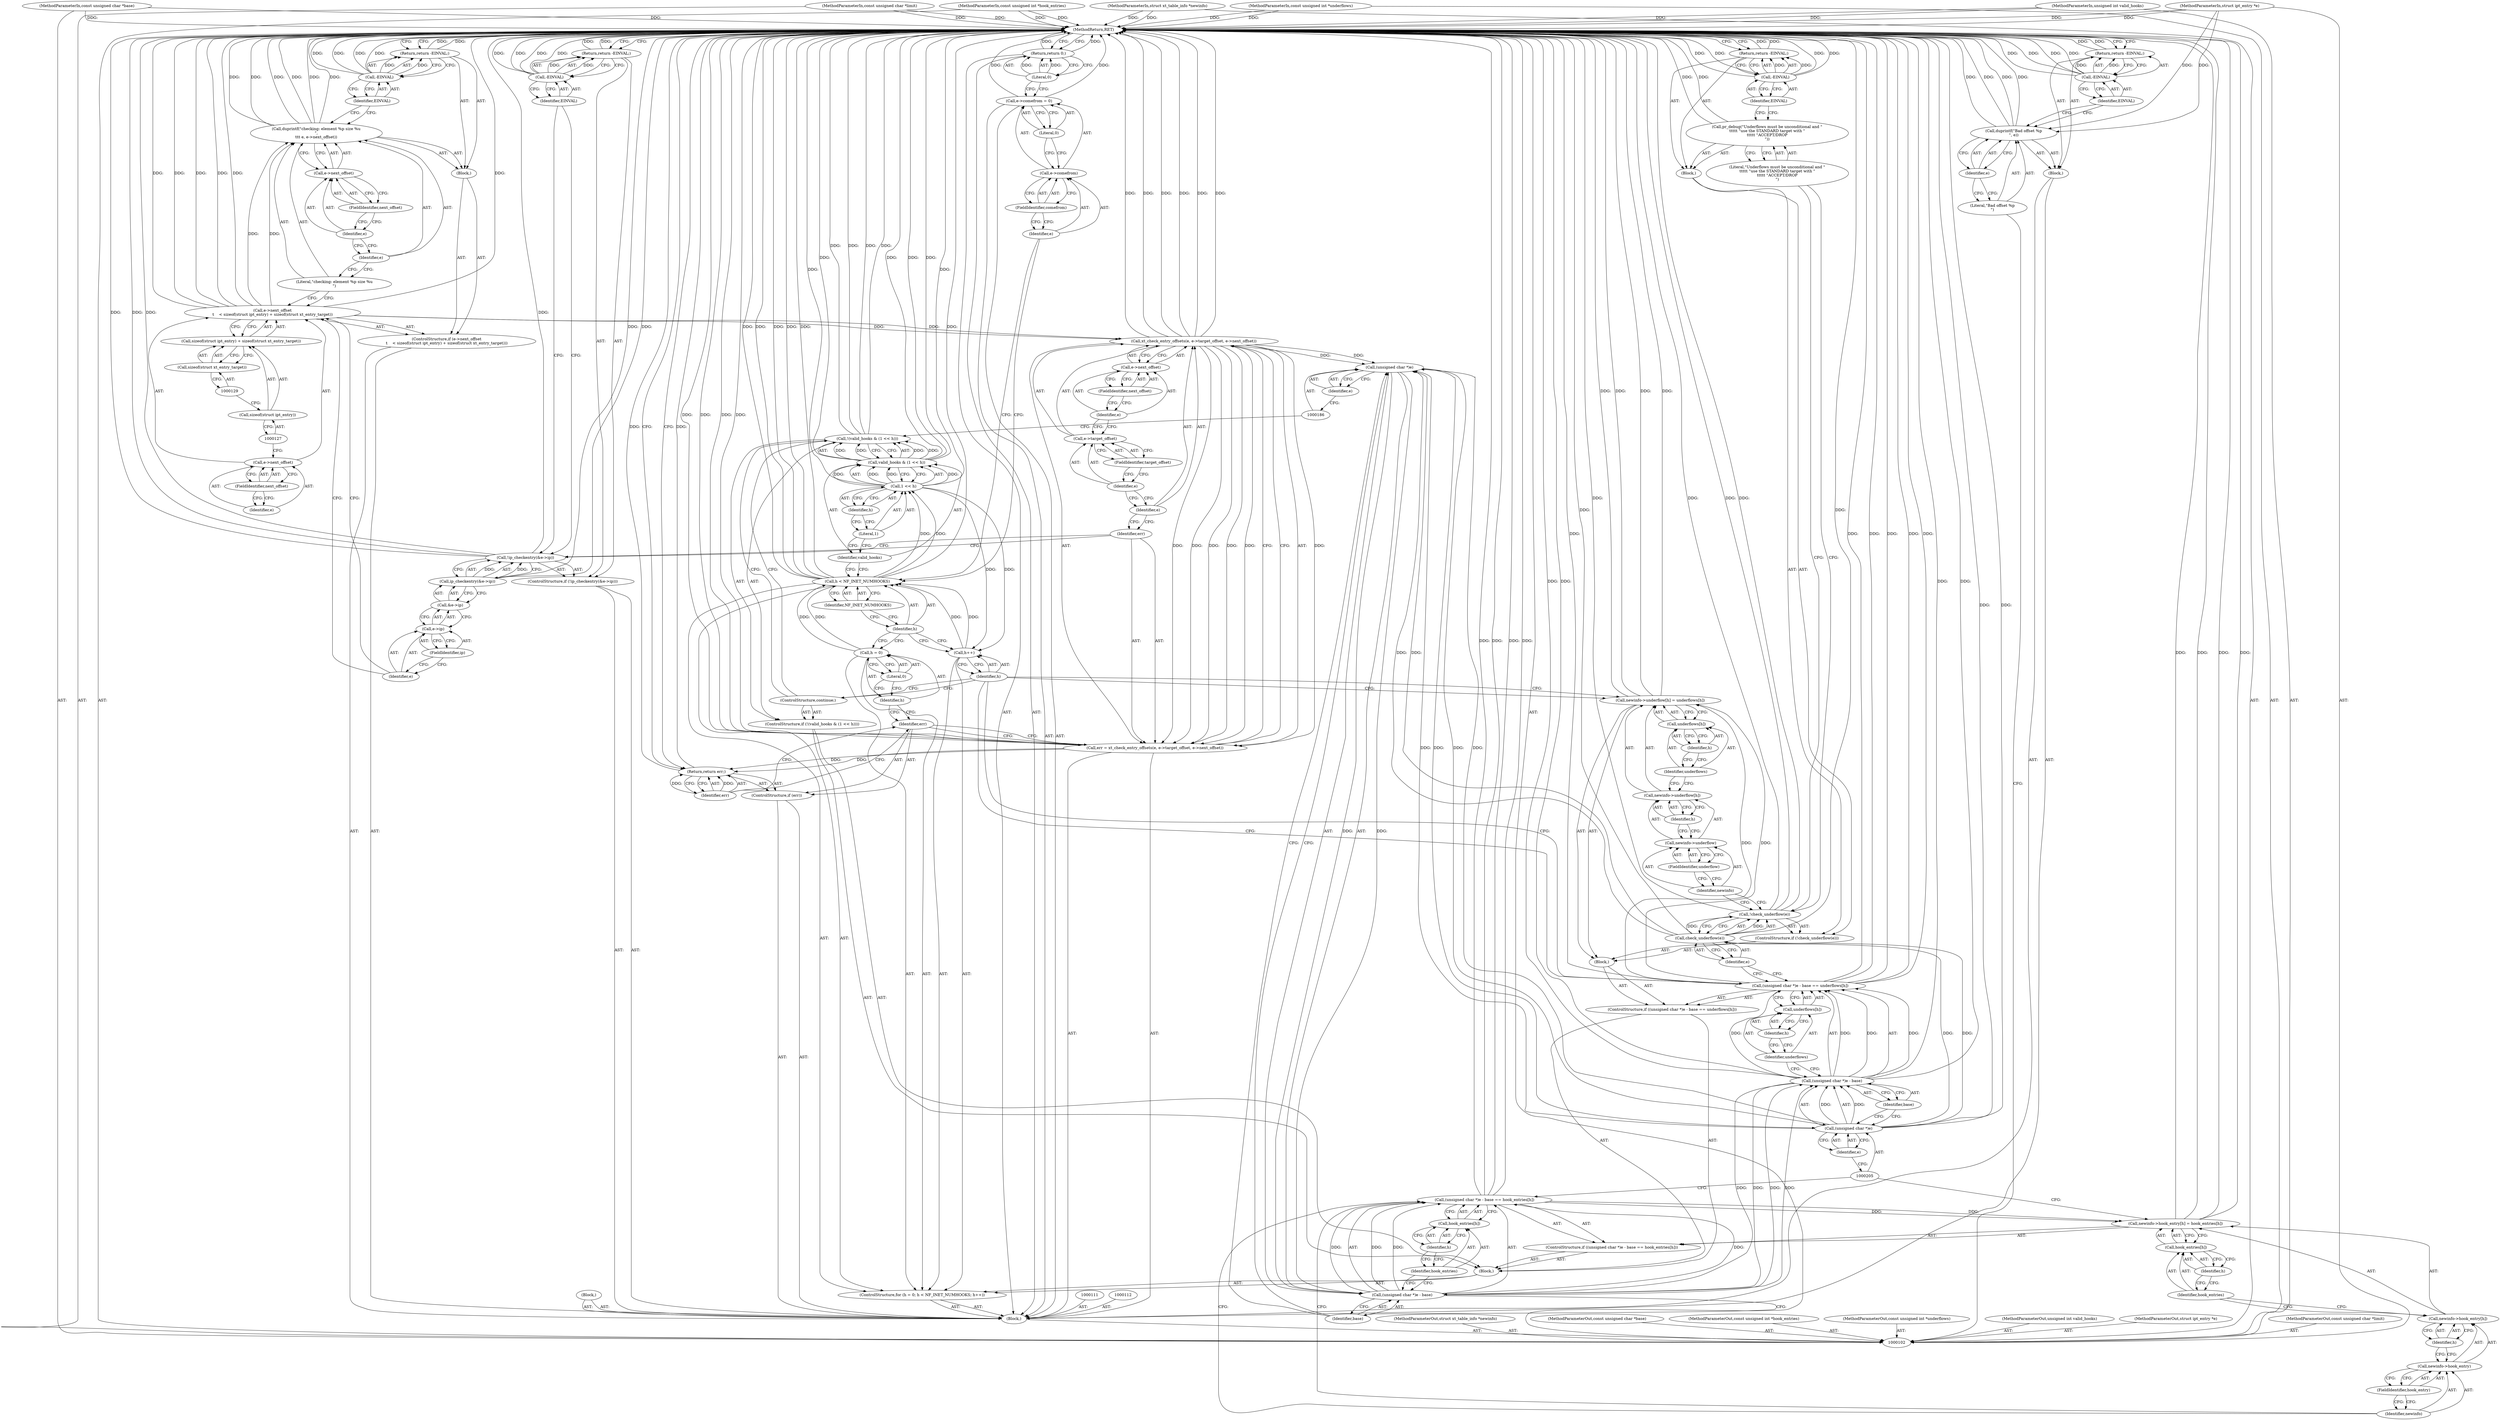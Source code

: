 digraph "1_linux_ce683e5f9d045e5d67d1312a42b359cb2ab2a13c_2" {
"1000239" [label="(MethodReturn,RET)"];
"1000103" [label="(MethodParameterIn,struct ipt_entry *e)"];
"1000344" [label="(MethodParameterOut,struct ipt_entry *e)"];
"1000113" [label="(Block,)"];
"1000115" [label="(Literal,\"Bad offset %p\n\")"];
"1000114" [label="(Call,duprintf(\"Bad offset %p\n\", e))"];
"1000116" [label="(Identifier,e)"];
"1000119" [label="(Identifier,EINVAL)"];
"1000117" [label="(Return,return -EINVAL;)"];
"1000118" [label="(Call,-EINVAL)"];
"1000120" [label="(ControlStructure,if (e->next_offset\n\t    < sizeof(struct ipt_entry) + sizeof(struct xt_entry_target)))"];
"1000121" [label="(Call,e->next_offset\n\t    < sizeof(struct ipt_entry) + sizeof(struct xt_entry_target))"];
"1000122" [label="(Call,e->next_offset)"];
"1000123" [label="(Identifier,e)"];
"1000124" [label="(FieldIdentifier,next_offset)"];
"1000104" [label="(MethodParameterIn,struct xt_table_info *newinfo)"];
"1000345" [label="(MethodParameterOut,struct xt_table_info *newinfo)"];
"1000128" [label="(Call,sizeof(struct xt_entry_target))"];
"1000130" [label="(Block,)"];
"1000125" [label="(Call,sizeof(struct ipt_entry) + sizeof(struct xt_entry_target))"];
"1000126" [label="(Call,sizeof(struct ipt_entry))"];
"1000132" [label="(Literal,\"checking: element %p size %u\n\")"];
"1000131" [label="(Call,duprintf(\"checking: element %p size %u\n\",\n\t\t\t e, e->next_offset))"];
"1000136" [label="(FieldIdentifier,next_offset)"];
"1000133" [label="(Identifier,e)"];
"1000134" [label="(Call,e->next_offset)"];
"1000135" [label="(Identifier,e)"];
"1000139" [label="(Identifier,EINVAL)"];
"1000137" [label="(Return,return -EINVAL;)"];
"1000138" [label="(Call,-EINVAL)"];
"1000140" [label="(ControlStructure,if (!ip_checkentry(&e->ip)))"];
"1000143" [label="(Call,&e->ip)"];
"1000144" [label="(Call,e->ip)"];
"1000145" [label="(Identifier,e)"];
"1000146" [label="(FieldIdentifier,ip)"];
"1000141" [label="(Call,!ip_checkentry(&e->ip))"];
"1000142" [label="(Call,ip_checkentry(&e->ip))"];
"1000148" [label="(Call,-EINVAL)"];
"1000149" [label="(Identifier,EINVAL)"];
"1000147" [label="(Return,return -EINVAL;)"];
"1000150" [label="(Call,err = xt_check_entry_offsets(e, e->target_offset, e->next_offset))"];
"1000151" [label="(Identifier,err)"];
"1000153" [label="(Identifier,e)"];
"1000154" [label="(Call,e->target_offset)"];
"1000155" [label="(Identifier,e)"];
"1000156" [label="(FieldIdentifier,target_offset)"];
"1000157" [label="(Call,e->next_offset)"];
"1000158" [label="(Identifier,e)"];
"1000159" [label="(FieldIdentifier,next_offset)"];
"1000152" [label="(Call,xt_check_entry_offsets(e, e->target_offset, e->next_offset))"];
"1000105" [label="(MethodParameterIn,const unsigned char *base)"];
"1000346" [label="(MethodParameterOut,const unsigned char *base)"];
"1000160" [label="(ControlStructure,if (err))"];
"1000161" [label="(Identifier,err)"];
"1000163" [label="(Identifier,err)"];
"1000162" [label="(Return,return err;)"];
"1000164" [label="(ControlStructure,for (h = 0; h < NF_INET_NUMHOOKS; h++))"];
"1000167" [label="(Literal,0)"];
"1000168" [label="(Call,h < NF_INET_NUMHOOKS)"];
"1000169" [label="(Identifier,h)"];
"1000170" [label="(Identifier,NF_INET_NUMHOOKS)"];
"1000171" [label="(Call,h++)"];
"1000172" [label="(Identifier,h)"];
"1000173" [label="(Block,)"];
"1000165" [label="(Call,h = 0)"];
"1000166" [label="(Identifier,h)"];
"1000174" [label="(ControlStructure,if (!(valid_hooks & (1 << h))))"];
"1000178" [label="(Call,1 << h)"];
"1000179" [label="(Literal,1)"];
"1000180" [label="(Identifier,h)"];
"1000175" [label="(Call,!(valid_hooks & (1 << h)))"];
"1000176" [label="(Call,valid_hooks & (1 << h))"];
"1000177" [label="(Identifier,valid_hooks)"];
"1000181" [label="(ControlStructure,continue;)"];
"1000182" [label="(ControlStructure,if ((unsigned char *)e - base == hook_entries[h]))"];
"1000187" [label="(Identifier,e)"];
"1000188" [label="(Identifier,base)"];
"1000189" [label="(Call,hook_entries[h])"];
"1000190" [label="(Identifier,hook_entries)"];
"1000191" [label="(Identifier,h)"];
"1000183" [label="(Call,(unsigned char *)e - base == hook_entries[h])"];
"1000184" [label="(Call,(unsigned char *)e - base)"];
"1000185" [label="(Call,(unsigned char *)e)"];
"1000196" [label="(FieldIdentifier,hook_entry)"];
"1000197" [label="(Identifier,h)"];
"1000198" [label="(Call,hook_entries[h])"];
"1000199" [label="(Identifier,hook_entries)"];
"1000192" [label="(Call,newinfo->hook_entry[h] = hook_entries[h])"];
"1000193" [label="(Call,newinfo->hook_entry[h])"];
"1000194" [label="(Call,newinfo->hook_entry)"];
"1000195" [label="(Identifier,newinfo)"];
"1000200" [label="(Identifier,h)"];
"1000201" [label="(ControlStructure,if ((unsigned char *)e - base == underflows[h]))"];
"1000206" [label="(Identifier,e)"];
"1000207" [label="(Identifier,base)"];
"1000208" [label="(Call,underflows[h])"];
"1000209" [label="(Identifier,underflows)"];
"1000210" [label="(Identifier,h)"];
"1000211" [label="(Block,)"];
"1000202" [label="(Call,(unsigned char *)e - base == underflows[h])"];
"1000203" [label="(Call,(unsigned char *)e - base)"];
"1000204" [label="(Call,(unsigned char *)e)"];
"1000106" [label="(MethodParameterIn,const unsigned char *limit)"];
"1000347" [label="(MethodParameterOut,const unsigned char *limit)"];
"1000215" [label="(Identifier,e)"];
"1000216" [label="(Block,)"];
"1000212" [label="(ControlStructure,if (!check_underflow(e)))"];
"1000213" [label="(Call,!check_underflow(e))"];
"1000214" [label="(Call,check_underflow(e))"];
"1000218" [label="(Literal,\"Underflows must be unconditional and \"\n\t\t\t\t\t \"use the STANDARD target with \"\n\t\t\t\t\t \"ACCEPT/DROP\n\")"];
"1000217" [label="(Call,pr_debug(\"Underflows must be unconditional and \"\n\t\t\t\t\t \"use the STANDARD target with \"\n\t\t\t\t\t \"ACCEPT/DROP\n\"))"];
"1000220" [label="(Call,-EINVAL)"];
"1000221" [label="(Identifier,EINVAL)"];
"1000219" [label="(Return,return -EINVAL;)"];
"1000226" [label="(FieldIdentifier,underflow)"];
"1000227" [label="(Identifier,h)"];
"1000228" [label="(Call,underflows[h])"];
"1000229" [label="(Identifier,underflows)"];
"1000222" [label="(Call,newinfo->underflow[h] = underflows[h])"];
"1000223" [label="(Call,newinfo->underflow[h])"];
"1000224" [label="(Call,newinfo->underflow)"];
"1000225" [label="(Identifier,newinfo)"];
"1000230" [label="(Identifier,h)"];
"1000107" [label="(MethodParameterIn,const unsigned int *hook_entries)"];
"1000348" [label="(MethodParameterOut,const unsigned int *hook_entries)"];
"1000231" [label="(Block,)"];
"1000232" [label="(Call,e->comefrom = 0)"];
"1000233" [label="(Call,e->comefrom)"];
"1000234" [label="(Identifier,e)"];
"1000236" [label="(Literal,0)"];
"1000235" [label="(FieldIdentifier,comefrom)"];
"1000237" [label="(Return,return 0;)"];
"1000238" [label="(Literal,0)"];
"1000108" [label="(MethodParameterIn,const unsigned int *underflows)"];
"1000349" [label="(MethodParameterOut,const unsigned int *underflows)"];
"1000109" [label="(MethodParameterIn,unsigned int valid_hooks)"];
"1000350" [label="(MethodParameterOut,unsigned int valid_hooks)"];
"1000110" [label="(Block,)"];
"1000239" -> "1000102"  [label="AST: "];
"1000239" -> "1000117"  [label="CFG: "];
"1000239" -> "1000137"  [label="CFG: "];
"1000239" -> "1000147"  [label="CFG: "];
"1000239" -> "1000162"  [label="CFG: "];
"1000239" -> "1000219"  [label="CFG: "];
"1000239" -> "1000237"  [label="CFG: "];
"1000147" -> "1000239"  [label="DDG: "];
"1000162" -> "1000239"  [label="DDG: "];
"1000137" -> "1000239"  [label="DDG: "];
"1000176" -> "1000239"  [label="DDG: "];
"1000176" -> "1000239"  [label="DDG: "];
"1000141" -> "1000239"  [label="DDG: "];
"1000141" -> "1000239"  [label="DDG: "];
"1000168" -> "1000239"  [label="DDG: "];
"1000168" -> "1000239"  [label="DDG: "];
"1000168" -> "1000239"  [label="DDG: "];
"1000152" -> "1000239"  [label="DDG: "];
"1000152" -> "1000239"  [label="DDG: "];
"1000152" -> "1000239"  [label="DDG: "];
"1000104" -> "1000239"  [label="DDG: "];
"1000105" -> "1000239"  [label="DDG: "];
"1000150" -> "1000239"  [label="DDG: "];
"1000150" -> "1000239"  [label="DDG: "];
"1000118" -> "1000239"  [label="DDG: "];
"1000118" -> "1000239"  [label="DDG: "];
"1000131" -> "1000239"  [label="DDG: "];
"1000131" -> "1000239"  [label="DDG: "];
"1000131" -> "1000239"  [label="DDG: "];
"1000220" -> "1000239"  [label="DDG: "];
"1000220" -> "1000239"  [label="DDG: "];
"1000121" -> "1000239"  [label="DDG: "];
"1000121" -> "1000239"  [label="DDG: "];
"1000121" -> "1000239"  [label="DDG: "];
"1000222" -> "1000239"  [label="DDG: "];
"1000222" -> "1000239"  [label="DDG: "];
"1000108" -> "1000239"  [label="DDG: "];
"1000107" -> "1000239"  [label="DDG: "];
"1000232" -> "1000239"  [label="DDG: "];
"1000217" -> "1000239"  [label="DDG: "];
"1000114" -> "1000239"  [label="DDG: "];
"1000114" -> "1000239"  [label="DDG: "];
"1000213" -> "1000239"  [label="DDG: "];
"1000213" -> "1000239"  [label="DDG: "];
"1000183" -> "1000239"  [label="DDG: "];
"1000183" -> "1000239"  [label="DDG: "];
"1000204" -> "1000239"  [label="DDG: "];
"1000138" -> "1000239"  [label="DDG: "];
"1000138" -> "1000239"  [label="DDG: "];
"1000103" -> "1000239"  [label="DDG: "];
"1000202" -> "1000239"  [label="DDG: "];
"1000202" -> "1000239"  [label="DDG: "];
"1000202" -> "1000239"  [label="DDG: "];
"1000178" -> "1000239"  [label="DDG: "];
"1000148" -> "1000239"  [label="DDG: "];
"1000148" -> "1000239"  [label="DDG: "];
"1000175" -> "1000239"  [label="DDG: "];
"1000175" -> "1000239"  [label="DDG: "];
"1000203" -> "1000239"  [label="DDG: "];
"1000203" -> "1000239"  [label="DDG: "];
"1000192" -> "1000239"  [label="DDG: "];
"1000192" -> "1000239"  [label="DDG: "];
"1000142" -> "1000239"  [label="DDG: "];
"1000214" -> "1000239"  [label="DDG: "];
"1000106" -> "1000239"  [label="DDG: "];
"1000109" -> "1000239"  [label="DDG: "];
"1000219" -> "1000239"  [label="DDG: "];
"1000117" -> "1000239"  [label="DDG: "];
"1000237" -> "1000239"  [label="DDG: "];
"1000103" -> "1000102"  [label="AST: "];
"1000103" -> "1000239"  [label="DDG: "];
"1000103" -> "1000114"  [label="DDG: "];
"1000344" -> "1000102"  [label="AST: "];
"1000113" -> "1000110"  [label="AST: "];
"1000114" -> "1000113"  [label="AST: "];
"1000117" -> "1000113"  [label="AST: "];
"1000115" -> "1000114"  [label="AST: "];
"1000115" -> "1000102"  [label="CFG: "];
"1000116" -> "1000115"  [label="CFG: "];
"1000114" -> "1000113"  [label="AST: "];
"1000114" -> "1000116"  [label="CFG: "];
"1000115" -> "1000114"  [label="AST: "];
"1000116" -> "1000114"  [label="AST: "];
"1000119" -> "1000114"  [label="CFG: "];
"1000114" -> "1000239"  [label="DDG: "];
"1000114" -> "1000239"  [label="DDG: "];
"1000103" -> "1000114"  [label="DDG: "];
"1000116" -> "1000114"  [label="AST: "];
"1000116" -> "1000115"  [label="CFG: "];
"1000114" -> "1000116"  [label="CFG: "];
"1000119" -> "1000118"  [label="AST: "];
"1000119" -> "1000114"  [label="CFG: "];
"1000118" -> "1000119"  [label="CFG: "];
"1000117" -> "1000113"  [label="AST: "];
"1000117" -> "1000118"  [label="CFG: "];
"1000118" -> "1000117"  [label="AST: "];
"1000239" -> "1000117"  [label="CFG: "];
"1000117" -> "1000239"  [label="DDG: "];
"1000118" -> "1000117"  [label="DDG: "];
"1000118" -> "1000117"  [label="AST: "];
"1000118" -> "1000119"  [label="CFG: "];
"1000119" -> "1000118"  [label="AST: "];
"1000117" -> "1000118"  [label="CFG: "];
"1000118" -> "1000239"  [label="DDG: "];
"1000118" -> "1000239"  [label="DDG: "];
"1000118" -> "1000117"  [label="DDG: "];
"1000120" -> "1000110"  [label="AST: "];
"1000121" -> "1000120"  [label="AST: "];
"1000130" -> "1000120"  [label="AST: "];
"1000121" -> "1000120"  [label="AST: "];
"1000121" -> "1000125"  [label="CFG: "];
"1000122" -> "1000121"  [label="AST: "];
"1000125" -> "1000121"  [label="AST: "];
"1000132" -> "1000121"  [label="CFG: "];
"1000145" -> "1000121"  [label="CFG: "];
"1000121" -> "1000239"  [label="DDG: "];
"1000121" -> "1000239"  [label="DDG: "];
"1000121" -> "1000239"  [label="DDG: "];
"1000121" -> "1000131"  [label="DDG: "];
"1000121" -> "1000152"  [label="DDG: "];
"1000122" -> "1000121"  [label="AST: "];
"1000122" -> "1000124"  [label="CFG: "];
"1000123" -> "1000122"  [label="AST: "];
"1000124" -> "1000122"  [label="AST: "];
"1000127" -> "1000122"  [label="CFG: "];
"1000123" -> "1000122"  [label="AST: "];
"1000124" -> "1000123"  [label="CFG: "];
"1000124" -> "1000122"  [label="AST: "];
"1000124" -> "1000123"  [label="CFG: "];
"1000122" -> "1000124"  [label="CFG: "];
"1000104" -> "1000102"  [label="AST: "];
"1000104" -> "1000239"  [label="DDG: "];
"1000345" -> "1000102"  [label="AST: "];
"1000128" -> "1000125"  [label="AST: "];
"1000128" -> "1000129"  [label="CFG: "];
"1000129" -> "1000128"  [label="AST: "];
"1000125" -> "1000128"  [label="CFG: "];
"1000130" -> "1000120"  [label="AST: "];
"1000131" -> "1000130"  [label="AST: "];
"1000137" -> "1000130"  [label="AST: "];
"1000125" -> "1000121"  [label="AST: "];
"1000125" -> "1000128"  [label="CFG: "];
"1000126" -> "1000125"  [label="AST: "];
"1000128" -> "1000125"  [label="AST: "];
"1000121" -> "1000125"  [label="CFG: "];
"1000126" -> "1000125"  [label="AST: "];
"1000126" -> "1000127"  [label="CFG: "];
"1000127" -> "1000126"  [label="AST: "];
"1000129" -> "1000126"  [label="CFG: "];
"1000132" -> "1000131"  [label="AST: "];
"1000132" -> "1000121"  [label="CFG: "];
"1000133" -> "1000132"  [label="CFG: "];
"1000131" -> "1000130"  [label="AST: "];
"1000131" -> "1000134"  [label="CFG: "];
"1000132" -> "1000131"  [label="AST: "];
"1000133" -> "1000131"  [label="AST: "];
"1000134" -> "1000131"  [label="AST: "];
"1000139" -> "1000131"  [label="CFG: "];
"1000131" -> "1000239"  [label="DDG: "];
"1000131" -> "1000239"  [label="DDG: "];
"1000131" -> "1000239"  [label="DDG: "];
"1000121" -> "1000131"  [label="DDG: "];
"1000136" -> "1000134"  [label="AST: "];
"1000136" -> "1000135"  [label="CFG: "];
"1000134" -> "1000136"  [label="CFG: "];
"1000133" -> "1000131"  [label="AST: "];
"1000133" -> "1000132"  [label="CFG: "];
"1000135" -> "1000133"  [label="CFG: "];
"1000134" -> "1000131"  [label="AST: "];
"1000134" -> "1000136"  [label="CFG: "];
"1000135" -> "1000134"  [label="AST: "];
"1000136" -> "1000134"  [label="AST: "];
"1000131" -> "1000134"  [label="CFG: "];
"1000135" -> "1000134"  [label="AST: "];
"1000135" -> "1000133"  [label="CFG: "];
"1000136" -> "1000135"  [label="CFG: "];
"1000139" -> "1000138"  [label="AST: "];
"1000139" -> "1000131"  [label="CFG: "];
"1000138" -> "1000139"  [label="CFG: "];
"1000137" -> "1000130"  [label="AST: "];
"1000137" -> "1000138"  [label="CFG: "];
"1000138" -> "1000137"  [label="AST: "];
"1000239" -> "1000137"  [label="CFG: "];
"1000137" -> "1000239"  [label="DDG: "];
"1000138" -> "1000137"  [label="DDG: "];
"1000138" -> "1000137"  [label="AST: "];
"1000138" -> "1000139"  [label="CFG: "];
"1000139" -> "1000138"  [label="AST: "];
"1000137" -> "1000138"  [label="CFG: "];
"1000138" -> "1000239"  [label="DDG: "];
"1000138" -> "1000239"  [label="DDG: "];
"1000138" -> "1000137"  [label="DDG: "];
"1000140" -> "1000110"  [label="AST: "];
"1000141" -> "1000140"  [label="AST: "];
"1000147" -> "1000140"  [label="AST: "];
"1000143" -> "1000142"  [label="AST: "];
"1000143" -> "1000144"  [label="CFG: "];
"1000144" -> "1000143"  [label="AST: "];
"1000142" -> "1000143"  [label="CFG: "];
"1000144" -> "1000143"  [label="AST: "];
"1000144" -> "1000146"  [label="CFG: "];
"1000145" -> "1000144"  [label="AST: "];
"1000146" -> "1000144"  [label="AST: "];
"1000143" -> "1000144"  [label="CFG: "];
"1000145" -> "1000144"  [label="AST: "];
"1000145" -> "1000121"  [label="CFG: "];
"1000146" -> "1000145"  [label="CFG: "];
"1000146" -> "1000144"  [label="AST: "];
"1000146" -> "1000145"  [label="CFG: "];
"1000144" -> "1000146"  [label="CFG: "];
"1000141" -> "1000140"  [label="AST: "];
"1000141" -> "1000142"  [label="CFG: "];
"1000142" -> "1000141"  [label="AST: "];
"1000149" -> "1000141"  [label="CFG: "];
"1000151" -> "1000141"  [label="CFG: "];
"1000141" -> "1000239"  [label="DDG: "];
"1000141" -> "1000239"  [label="DDG: "];
"1000142" -> "1000141"  [label="DDG: "];
"1000142" -> "1000141"  [label="AST: "];
"1000142" -> "1000143"  [label="CFG: "];
"1000143" -> "1000142"  [label="AST: "];
"1000141" -> "1000142"  [label="CFG: "];
"1000142" -> "1000239"  [label="DDG: "];
"1000142" -> "1000141"  [label="DDG: "];
"1000148" -> "1000147"  [label="AST: "];
"1000148" -> "1000149"  [label="CFG: "];
"1000149" -> "1000148"  [label="AST: "];
"1000147" -> "1000148"  [label="CFG: "];
"1000148" -> "1000239"  [label="DDG: "];
"1000148" -> "1000239"  [label="DDG: "];
"1000148" -> "1000147"  [label="DDG: "];
"1000149" -> "1000148"  [label="AST: "];
"1000149" -> "1000141"  [label="CFG: "];
"1000148" -> "1000149"  [label="CFG: "];
"1000147" -> "1000140"  [label="AST: "];
"1000147" -> "1000148"  [label="CFG: "];
"1000148" -> "1000147"  [label="AST: "];
"1000239" -> "1000147"  [label="CFG: "];
"1000147" -> "1000239"  [label="DDG: "];
"1000148" -> "1000147"  [label="DDG: "];
"1000150" -> "1000110"  [label="AST: "];
"1000150" -> "1000152"  [label="CFG: "];
"1000151" -> "1000150"  [label="AST: "];
"1000152" -> "1000150"  [label="AST: "];
"1000161" -> "1000150"  [label="CFG: "];
"1000150" -> "1000239"  [label="DDG: "];
"1000150" -> "1000239"  [label="DDG: "];
"1000152" -> "1000150"  [label="DDG: "];
"1000152" -> "1000150"  [label="DDG: "];
"1000152" -> "1000150"  [label="DDG: "];
"1000150" -> "1000162"  [label="DDG: "];
"1000151" -> "1000150"  [label="AST: "];
"1000151" -> "1000141"  [label="CFG: "];
"1000153" -> "1000151"  [label="CFG: "];
"1000153" -> "1000152"  [label="AST: "];
"1000153" -> "1000151"  [label="CFG: "];
"1000155" -> "1000153"  [label="CFG: "];
"1000154" -> "1000152"  [label="AST: "];
"1000154" -> "1000156"  [label="CFG: "];
"1000155" -> "1000154"  [label="AST: "];
"1000156" -> "1000154"  [label="AST: "];
"1000158" -> "1000154"  [label="CFG: "];
"1000155" -> "1000154"  [label="AST: "];
"1000155" -> "1000153"  [label="CFG: "];
"1000156" -> "1000155"  [label="CFG: "];
"1000156" -> "1000154"  [label="AST: "];
"1000156" -> "1000155"  [label="CFG: "];
"1000154" -> "1000156"  [label="CFG: "];
"1000157" -> "1000152"  [label="AST: "];
"1000157" -> "1000159"  [label="CFG: "];
"1000158" -> "1000157"  [label="AST: "];
"1000159" -> "1000157"  [label="AST: "];
"1000152" -> "1000157"  [label="CFG: "];
"1000158" -> "1000157"  [label="AST: "];
"1000158" -> "1000154"  [label="CFG: "];
"1000159" -> "1000158"  [label="CFG: "];
"1000159" -> "1000157"  [label="AST: "];
"1000159" -> "1000158"  [label="CFG: "];
"1000157" -> "1000159"  [label="CFG: "];
"1000152" -> "1000150"  [label="AST: "];
"1000152" -> "1000157"  [label="CFG: "];
"1000153" -> "1000152"  [label="AST: "];
"1000154" -> "1000152"  [label="AST: "];
"1000157" -> "1000152"  [label="AST: "];
"1000150" -> "1000152"  [label="CFG: "];
"1000152" -> "1000239"  [label="DDG: "];
"1000152" -> "1000239"  [label="DDG: "];
"1000152" -> "1000239"  [label="DDG: "];
"1000152" -> "1000150"  [label="DDG: "];
"1000152" -> "1000150"  [label="DDG: "];
"1000152" -> "1000150"  [label="DDG: "];
"1000121" -> "1000152"  [label="DDG: "];
"1000152" -> "1000185"  [label="DDG: "];
"1000105" -> "1000102"  [label="AST: "];
"1000105" -> "1000239"  [label="DDG: "];
"1000346" -> "1000102"  [label="AST: "];
"1000160" -> "1000110"  [label="AST: "];
"1000161" -> "1000160"  [label="AST: "];
"1000162" -> "1000160"  [label="AST: "];
"1000161" -> "1000160"  [label="AST: "];
"1000161" -> "1000150"  [label="CFG: "];
"1000163" -> "1000161"  [label="CFG: "];
"1000166" -> "1000161"  [label="CFG: "];
"1000163" -> "1000162"  [label="AST: "];
"1000163" -> "1000161"  [label="CFG: "];
"1000162" -> "1000163"  [label="CFG: "];
"1000163" -> "1000162"  [label="DDG: "];
"1000162" -> "1000160"  [label="AST: "];
"1000162" -> "1000163"  [label="CFG: "];
"1000163" -> "1000162"  [label="AST: "];
"1000239" -> "1000162"  [label="CFG: "];
"1000162" -> "1000239"  [label="DDG: "];
"1000163" -> "1000162"  [label="DDG: "];
"1000150" -> "1000162"  [label="DDG: "];
"1000164" -> "1000110"  [label="AST: "];
"1000165" -> "1000164"  [label="AST: "];
"1000168" -> "1000164"  [label="AST: "];
"1000171" -> "1000164"  [label="AST: "];
"1000173" -> "1000164"  [label="AST: "];
"1000167" -> "1000165"  [label="AST: "];
"1000167" -> "1000166"  [label="CFG: "];
"1000165" -> "1000167"  [label="CFG: "];
"1000168" -> "1000164"  [label="AST: "];
"1000168" -> "1000170"  [label="CFG: "];
"1000169" -> "1000168"  [label="AST: "];
"1000170" -> "1000168"  [label="AST: "];
"1000177" -> "1000168"  [label="CFG: "];
"1000234" -> "1000168"  [label="CFG: "];
"1000168" -> "1000239"  [label="DDG: "];
"1000168" -> "1000239"  [label="DDG: "];
"1000168" -> "1000239"  [label="DDG: "];
"1000171" -> "1000168"  [label="DDG: "];
"1000165" -> "1000168"  [label="DDG: "];
"1000168" -> "1000178"  [label="DDG: "];
"1000169" -> "1000168"  [label="AST: "];
"1000169" -> "1000165"  [label="CFG: "];
"1000169" -> "1000171"  [label="CFG: "];
"1000170" -> "1000169"  [label="CFG: "];
"1000170" -> "1000168"  [label="AST: "];
"1000170" -> "1000169"  [label="CFG: "];
"1000168" -> "1000170"  [label="CFG: "];
"1000171" -> "1000164"  [label="AST: "];
"1000171" -> "1000172"  [label="CFG: "];
"1000172" -> "1000171"  [label="AST: "];
"1000169" -> "1000171"  [label="CFG: "];
"1000171" -> "1000168"  [label="DDG: "];
"1000178" -> "1000171"  [label="DDG: "];
"1000172" -> "1000171"  [label="AST: "];
"1000172" -> "1000181"  [label="CFG: "];
"1000172" -> "1000222"  [label="CFG: "];
"1000172" -> "1000202"  [label="CFG: "];
"1000171" -> "1000172"  [label="CFG: "];
"1000173" -> "1000164"  [label="AST: "];
"1000174" -> "1000173"  [label="AST: "];
"1000182" -> "1000173"  [label="AST: "];
"1000201" -> "1000173"  [label="AST: "];
"1000165" -> "1000164"  [label="AST: "];
"1000165" -> "1000167"  [label="CFG: "];
"1000166" -> "1000165"  [label="AST: "];
"1000167" -> "1000165"  [label="AST: "];
"1000169" -> "1000165"  [label="CFG: "];
"1000165" -> "1000168"  [label="DDG: "];
"1000166" -> "1000165"  [label="AST: "];
"1000166" -> "1000161"  [label="CFG: "];
"1000167" -> "1000166"  [label="CFG: "];
"1000174" -> "1000173"  [label="AST: "];
"1000175" -> "1000174"  [label="AST: "];
"1000181" -> "1000174"  [label="AST: "];
"1000178" -> "1000176"  [label="AST: "];
"1000178" -> "1000180"  [label="CFG: "];
"1000179" -> "1000178"  [label="AST: "];
"1000180" -> "1000178"  [label="AST: "];
"1000176" -> "1000178"  [label="CFG: "];
"1000178" -> "1000239"  [label="DDG: "];
"1000178" -> "1000171"  [label="DDG: "];
"1000178" -> "1000176"  [label="DDG: "];
"1000178" -> "1000176"  [label="DDG: "];
"1000168" -> "1000178"  [label="DDG: "];
"1000179" -> "1000178"  [label="AST: "];
"1000179" -> "1000177"  [label="CFG: "];
"1000180" -> "1000179"  [label="CFG: "];
"1000180" -> "1000178"  [label="AST: "];
"1000180" -> "1000179"  [label="CFG: "];
"1000178" -> "1000180"  [label="CFG: "];
"1000175" -> "1000174"  [label="AST: "];
"1000175" -> "1000176"  [label="CFG: "];
"1000176" -> "1000175"  [label="AST: "];
"1000181" -> "1000175"  [label="CFG: "];
"1000186" -> "1000175"  [label="CFG: "];
"1000175" -> "1000239"  [label="DDG: "];
"1000175" -> "1000239"  [label="DDG: "];
"1000176" -> "1000175"  [label="DDG: "];
"1000176" -> "1000175"  [label="DDG: "];
"1000176" -> "1000175"  [label="AST: "];
"1000176" -> "1000178"  [label="CFG: "];
"1000177" -> "1000176"  [label="AST: "];
"1000178" -> "1000176"  [label="AST: "];
"1000175" -> "1000176"  [label="CFG: "];
"1000176" -> "1000239"  [label="DDG: "];
"1000176" -> "1000239"  [label="DDG: "];
"1000176" -> "1000175"  [label="DDG: "];
"1000176" -> "1000175"  [label="DDG: "];
"1000178" -> "1000176"  [label="DDG: "];
"1000178" -> "1000176"  [label="DDG: "];
"1000177" -> "1000176"  [label="AST: "];
"1000177" -> "1000168"  [label="CFG: "];
"1000179" -> "1000177"  [label="CFG: "];
"1000181" -> "1000174"  [label="AST: "];
"1000181" -> "1000175"  [label="CFG: "];
"1000172" -> "1000181"  [label="CFG: "];
"1000182" -> "1000173"  [label="AST: "];
"1000183" -> "1000182"  [label="AST: "];
"1000192" -> "1000182"  [label="AST: "];
"1000187" -> "1000185"  [label="AST: "];
"1000187" -> "1000186"  [label="CFG: "];
"1000185" -> "1000187"  [label="CFG: "];
"1000188" -> "1000184"  [label="AST: "];
"1000188" -> "1000185"  [label="CFG: "];
"1000184" -> "1000188"  [label="CFG: "];
"1000189" -> "1000183"  [label="AST: "];
"1000189" -> "1000191"  [label="CFG: "];
"1000190" -> "1000189"  [label="AST: "];
"1000191" -> "1000189"  [label="AST: "];
"1000183" -> "1000189"  [label="CFG: "];
"1000190" -> "1000189"  [label="AST: "];
"1000190" -> "1000184"  [label="CFG: "];
"1000191" -> "1000190"  [label="CFG: "];
"1000191" -> "1000189"  [label="AST: "];
"1000191" -> "1000190"  [label="CFG: "];
"1000189" -> "1000191"  [label="CFG: "];
"1000183" -> "1000182"  [label="AST: "];
"1000183" -> "1000189"  [label="CFG: "];
"1000184" -> "1000183"  [label="AST: "];
"1000189" -> "1000183"  [label="AST: "];
"1000195" -> "1000183"  [label="CFG: "];
"1000205" -> "1000183"  [label="CFG: "];
"1000183" -> "1000239"  [label="DDG: "];
"1000183" -> "1000239"  [label="DDG: "];
"1000184" -> "1000183"  [label="DDG: "];
"1000184" -> "1000183"  [label="DDG: "];
"1000183" -> "1000192"  [label="DDG: "];
"1000184" -> "1000183"  [label="AST: "];
"1000184" -> "1000188"  [label="CFG: "];
"1000185" -> "1000184"  [label="AST: "];
"1000188" -> "1000184"  [label="AST: "];
"1000190" -> "1000184"  [label="CFG: "];
"1000184" -> "1000183"  [label="DDG: "];
"1000184" -> "1000183"  [label="DDG: "];
"1000185" -> "1000184"  [label="DDG: "];
"1000203" -> "1000184"  [label="DDG: "];
"1000184" -> "1000203"  [label="DDG: "];
"1000185" -> "1000184"  [label="AST: "];
"1000185" -> "1000187"  [label="CFG: "];
"1000186" -> "1000185"  [label="AST: "];
"1000187" -> "1000185"  [label="AST: "];
"1000188" -> "1000185"  [label="CFG: "];
"1000185" -> "1000184"  [label="DDG: "];
"1000204" -> "1000185"  [label="DDG: "];
"1000152" -> "1000185"  [label="DDG: "];
"1000214" -> "1000185"  [label="DDG: "];
"1000185" -> "1000204"  [label="DDG: "];
"1000196" -> "1000194"  [label="AST: "];
"1000196" -> "1000195"  [label="CFG: "];
"1000194" -> "1000196"  [label="CFG: "];
"1000197" -> "1000193"  [label="AST: "];
"1000197" -> "1000194"  [label="CFG: "];
"1000193" -> "1000197"  [label="CFG: "];
"1000198" -> "1000192"  [label="AST: "];
"1000198" -> "1000200"  [label="CFG: "];
"1000199" -> "1000198"  [label="AST: "];
"1000200" -> "1000198"  [label="AST: "];
"1000192" -> "1000198"  [label="CFG: "];
"1000199" -> "1000198"  [label="AST: "];
"1000199" -> "1000193"  [label="CFG: "];
"1000200" -> "1000199"  [label="CFG: "];
"1000192" -> "1000182"  [label="AST: "];
"1000192" -> "1000198"  [label="CFG: "];
"1000193" -> "1000192"  [label="AST: "];
"1000198" -> "1000192"  [label="AST: "];
"1000205" -> "1000192"  [label="CFG: "];
"1000192" -> "1000239"  [label="DDG: "];
"1000192" -> "1000239"  [label="DDG: "];
"1000183" -> "1000192"  [label="DDG: "];
"1000193" -> "1000192"  [label="AST: "];
"1000193" -> "1000197"  [label="CFG: "];
"1000194" -> "1000193"  [label="AST: "];
"1000197" -> "1000193"  [label="AST: "];
"1000199" -> "1000193"  [label="CFG: "];
"1000194" -> "1000193"  [label="AST: "];
"1000194" -> "1000196"  [label="CFG: "];
"1000195" -> "1000194"  [label="AST: "];
"1000196" -> "1000194"  [label="AST: "];
"1000197" -> "1000194"  [label="CFG: "];
"1000195" -> "1000194"  [label="AST: "];
"1000195" -> "1000183"  [label="CFG: "];
"1000196" -> "1000195"  [label="CFG: "];
"1000200" -> "1000198"  [label="AST: "];
"1000200" -> "1000199"  [label="CFG: "];
"1000198" -> "1000200"  [label="CFG: "];
"1000201" -> "1000173"  [label="AST: "];
"1000202" -> "1000201"  [label="AST: "];
"1000211" -> "1000201"  [label="AST: "];
"1000206" -> "1000204"  [label="AST: "];
"1000206" -> "1000205"  [label="CFG: "];
"1000204" -> "1000206"  [label="CFG: "];
"1000207" -> "1000203"  [label="AST: "];
"1000207" -> "1000204"  [label="CFG: "];
"1000203" -> "1000207"  [label="CFG: "];
"1000208" -> "1000202"  [label="AST: "];
"1000208" -> "1000210"  [label="CFG: "];
"1000209" -> "1000208"  [label="AST: "];
"1000210" -> "1000208"  [label="AST: "];
"1000202" -> "1000208"  [label="CFG: "];
"1000209" -> "1000208"  [label="AST: "];
"1000209" -> "1000203"  [label="CFG: "];
"1000210" -> "1000209"  [label="CFG: "];
"1000210" -> "1000208"  [label="AST: "];
"1000210" -> "1000209"  [label="CFG: "];
"1000208" -> "1000210"  [label="CFG: "];
"1000211" -> "1000201"  [label="AST: "];
"1000212" -> "1000211"  [label="AST: "];
"1000222" -> "1000211"  [label="AST: "];
"1000202" -> "1000201"  [label="AST: "];
"1000202" -> "1000208"  [label="CFG: "];
"1000203" -> "1000202"  [label="AST: "];
"1000208" -> "1000202"  [label="AST: "];
"1000215" -> "1000202"  [label="CFG: "];
"1000172" -> "1000202"  [label="CFG: "];
"1000202" -> "1000239"  [label="DDG: "];
"1000202" -> "1000239"  [label="DDG: "];
"1000202" -> "1000239"  [label="DDG: "];
"1000203" -> "1000202"  [label="DDG: "];
"1000203" -> "1000202"  [label="DDG: "];
"1000202" -> "1000222"  [label="DDG: "];
"1000203" -> "1000202"  [label="AST: "];
"1000203" -> "1000207"  [label="CFG: "];
"1000204" -> "1000203"  [label="AST: "];
"1000207" -> "1000203"  [label="AST: "];
"1000209" -> "1000203"  [label="CFG: "];
"1000203" -> "1000239"  [label="DDG: "];
"1000203" -> "1000239"  [label="DDG: "];
"1000203" -> "1000184"  [label="DDG: "];
"1000203" -> "1000202"  [label="DDG: "];
"1000203" -> "1000202"  [label="DDG: "];
"1000204" -> "1000203"  [label="DDG: "];
"1000184" -> "1000203"  [label="DDG: "];
"1000204" -> "1000203"  [label="AST: "];
"1000204" -> "1000206"  [label="CFG: "];
"1000205" -> "1000204"  [label="AST: "];
"1000206" -> "1000204"  [label="AST: "];
"1000207" -> "1000204"  [label="CFG: "];
"1000204" -> "1000239"  [label="DDG: "];
"1000204" -> "1000185"  [label="DDG: "];
"1000204" -> "1000203"  [label="DDG: "];
"1000185" -> "1000204"  [label="DDG: "];
"1000204" -> "1000214"  [label="DDG: "];
"1000106" -> "1000102"  [label="AST: "];
"1000106" -> "1000239"  [label="DDG: "];
"1000347" -> "1000102"  [label="AST: "];
"1000215" -> "1000214"  [label="AST: "];
"1000215" -> "1000202"  [label="CFG: "];
"1000214" -> "1000215"  [label="CFG: "];
"1000216" -> "1000212"  [label="AST: "];
"1000217" -> "1000216"  [label="AST: "];
"1000219" -> "1000216"  [label="AST: "];
"1000212" -> "1000211"  [label="AST: "];
"1000213" -> "1000212"  [label="AST: "];
"1000216" -> "1000212"  [label="AST: "];
"1000213" -> "1000212"  [label="AST: "];
"1000213" -> "1000214"  [label="CFG: "];
"1000214" -> "1000213"  [label="AST: "];
"1000218" -> "1000213"  [label="CFG: "];
"1000225" -> "1000213"  [label="CFG: "];
"1000213" -> "1000239"  [label="DDG: "];
"1000213" -> "1000239"  [label="DDG: "];
"1000214" -> "1000213"  [label="DDG: "];
"1000214" -> "1000213"  [label="AST: "];
"1000214" -> "1000215"  [label="CFG: "];
"1000215" -> "1000214"  [label="AST: "];
"1000213" -> "1000214"  [label="CFG: "];
"1000214" -> "1000239"  [label="DDG: "];
"1000214" -> "1000185"  [label="DDG: "];
"1000214" -> "1000213"  [label="DDG: "];
"1000204" -> "1000214"  [label="DDG: "];
"1000218" -> "1000217"  [label="AST: "];
"1000218" -> "1000213"  [label="CFG: "];
"1000217" -> "1000218"  [label="CFG: "];
"1000217" -> "1000216"  [label="AST: "];
"1000217" -> "1000218"  [label="CFG: "];
"1000218" -> "1000217"  [label="AST: "];
"1000221" -> "1000217"  [label="CFG: "];
"1000217" -> "1000239"  [label="DDG: "];
"1000220" -> "1000219"  [label="AST: "];
"1000220" -> "1000221"  [label="CFG: "];
"1000221" -> "1000220"  [label="AST: "];
"1000219" -> "1000220"  [label="CFG: "];
"1000220" -> "1000239"  [label="DDG: "];
"1000220" -> "1000239"  [label="DDG: "];
"1000220" -> "1000219"  [label="DDG: "];
"1000221" -> "1000220"  [label="AST: "];
"1000221" -> "1000217"  [label="CFG: "];
"1000220" -> "1000221"  [label="CFG: "];
"1000219" -> "1000216"  [label="AST: "];
"1000219" -> "1000220"  [label="CFG: "];
"1000220" -> "1000219"  [label="AST: "];
"1000239" -> "1000219"  [label="CFG: "];
"1000219" -> "1000239"  [label="DDG: "];
"1000220" -> "1000219"  [label="DDG: "];
"1000226" -> "1000224"  [label="AST: "];
"1000226" -> "1000225"  [label="CFG: "];
"1000224" -> "1000226"  [label="CFG: "];
"1000227" -> "1000223"  [label="AST: "];
"1000227" -> "1000224"  [label="CFG: "];
"1000223" -> "1000227"  [label="CFG: "];
"1000228" -> "1000222"  [label="AST: "];
"1000228" -> "1000230"  [label="CFG: "];
"1000229" -> "1000228"  [label="AST: "];
"1000230" -> "1000228"  [label="AST: "];
"1000222" -> "1000228"  [label="CFG: "];
"1000229" -> "1000228"  [label="AST: "];
"1000229" -> "1000223"  [label="CFG: "];
"1000230" -> "1000229"  [label="CFG: "];
"1000222" -> "1000211"  [label="AST: "];
"1000222" -> "1000228"  [label="CFG: "];
"1000223" -> "1000222"  [label="AST: "];
"1000228" -> "1000222"  [label="AST: "];
"1000172" -> "1000222"  [label="CFG: "];
"1000222" -> "1000239"  [label="DDG: "];
"1000222" -> "1000239"  [label="DDG: "];
"1000202" -> "1000222"  [label="DDG: "];
"1000223" -> "1000222"  [label="AST: "];
"1000223" -> "1000227"  [label="CFG: "];
"1000224" -> "1000223"  [label="AST: "];
"1000227" -> "1000223"  [label="AST: "];
"1000229" -> "1000223"  [label="CFG: "];
"1000224" -> "1000223"  [label="AST: "];
"1000224" -> "1000226"  [label="CFG: "];
"1000225" -> "1000224"  [label="AST: "];
"1000226" -> "1000224"  [label="AST: "];
"1000227" -> "1000224"  [label="CFG: "];
"1000225" -> "1000224"  [label="AST: "];
"1000225" -> "1000213"  [label="CFG: "];
"1000226" -> "1000225"  [label="CFG: "];
"1000230" -> "1000228"  [label="AST: "];
"1000230" -> "1000229"  [label="CFG: "];
"1000228" -> "1000230"  [label="CFG: "];
"1000107" -> "1000102"  [label="AST: "];
"1000107" -> "1000239"  [label="DDG: "];
"1000348" -> "1000102"  [label="AST: "];
"1000231" -> "1000110"  [label="AST: "];
"1000232" -> "1000110"  [label="AST: "];
"1000232" -> "1000236"  [label="CFG: "];
"1000233" -> "1000232"  [label="AST: "];
"1000236" -> "1000232"  [label="AST: "];
"1000238" -> "1000232"  [label="CFG: "];
"1000232" -> "1000239"  [label="DDG: "];
"1000233" -> "1000232"  [label="AST: "];
"1000233" -> "1000235"  [label="CFG: "];
"1000234" -> "1000233"  [label="AST: "];
"1000235" -> "1000233"  [label="AST: "];
"1000236" -> "1000233"  [label="CFG: "];
"1000234" -> "1000233"  [label="AST: "];
"1000234" -> "1000168"  [label="CFG: "];
"1000235" -> "1000234"  [label="CFG: "];
"1000236" -> "1000232"  [label="AST: "];
"1000236" -> "1000233"  [label="CFG: "];
"1000232" -> "1000236"  [label="CFG: "];
"1000235" -> "1000233"  [label="AST: "];
"1000235" -> "1000234"  [label="CFG: "];
"1000233" -> "1000235"  [label="CFG: "];
"1000237" -> "1000110"  [label="AST: "];
"1000237" -> "1000238"  [label="CFG: "];
"1000238" -> "1000237"  [label="AST: "];
"1000239" -> "1000237"  [label="CFG: "];
"1000237" -> "1000239"  [label="DDG: "];
"1000238" -> "1000237"  [label="DDG: "];
"1000238" -> "1000237"  [label="AST: "];
"1000238" -> "1000232"  [label="CFG: "];
"1000237" -> "1000238"  [label="CFG: "];
"1000238" -> "1000237"  [label="DDG: "];
"1000108" -> "1000102"  [label="AST: "];
"1000108" -> "1000239"  [label="DDG: "];
"1000349" -> "1000102"  [label="AST: "];
"1000109" -> "1000102"  [label="AST: "];
"1000109" -> "1000239"  [label="DDG: "];
"1000350" -> "1000102"  [label="AST: "];
"1000110" -> "1000102"  [label="AST: "];
"1000111" -> "1000110"  [label="AST: "];
"1000112" -> "1000110"  [label="AST: "];
"1000113" -> "1000110"  [label="AST: "];
"1000120" -> "1000110"  [label="AST: "];
"1000140" -> "1000110"  [label="AST: "];
"1000150" -> "1000110"  [label="AST: "];
"1000160" -> "1000110"  [label="AST: "];
"1000164" -> "1000110"  [label="AST: "];
"1000231" -> "1000110"  [label="AST: "];
"1000232" -> "1000110"  [label="AST: "];
"1000237" -> "1000110"  [label="AST: "];
}
